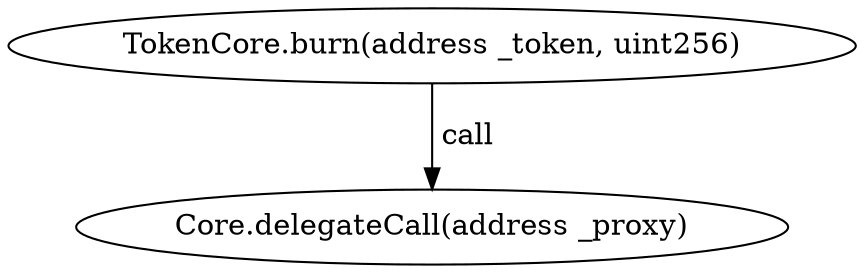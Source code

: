 digraph "" {
	graph [bb="0,0,346.03,124.8"];
	node [label="\N"];
	"TokenCore.burn(address _token, uint256)"	 [height=0.5,
		pos="173.02,106.8",
		width=4.806];
	"Core.delegateCall(address _proxy)"	 [height=0.5,
		pos="173.02,18",
		width=4.0457];
	"TokenCore.burn(address _token, uint256)" -> "Core.delegateCall(address _proxy)" [key=call,
	label=" call",
	lp="184.87,62.4",
	pos="e,173.02,36.072 173.02,88.401 173.02,76.295 173.02,60.208 173.02,46.467"];
}
digraph "" {
	graph [bb="0,0,346.03,124.8"];
	node [label="\N"];
	"TokenCore.burn(address _token, uint256)"	 [height=0.5,
		pos="173.02,106.8",
		width=4.806];
	"Core.delegateCall(address _proxy)"	 [height=0.5,
		pos="173.02,18",
		width=4.0457];
	"TokenCore.burn(address _token, uint256)" -> "Core.delegateCall(address _proxy)" [key=call,
	label=" call",
	lp="184.87,62.4",
	pos="e,173.02,36.072 173.02,88.401 173.02,76.295 173.02,60.208 173.02,46.467"];
}
digraph "" {
	graph [bb="0,0,346.03,124.8"];
	node [label="\N"];
	"TokenCore.burn(address _token, uint256)"	 [height=0.5,
		pos="173.02,106.8",
		width=4.806];
	"Core.delegateCall(address _proxy)"	 [height=0.5,
		pos="173.02,18",
		width=4.0457];
	"TokenCore.burn(address _token, uint256)" -> "Core.delegateCall(address _proxy)" [key=call,
	label=" call",
	lp="184.87,62.4",
	pos="e,173.02,36.072 173.02,88.401 173.02,76.295 173.02,60.208 173.02,46.467"];
}
digraph "" {
	graph [bb="0,0,346.03,124.8"];
	node [label="\N"];
	"TokenCore.burn(address _token, uint256)"	 [height=0.5,
		pos="173.02,106.8",
		width=4.806];
	"Core.delegateCall(address _proxy)"	 [height=0.5,
		pos="173.02,18",
		width=4.0457];
	"TokenCore.burn(address _token, uint256)" -> "Core.delegateCall(address _proxy)" [key=call,
	label=" call",
	lp="184.87,62.4",
	pos="e,173.02,36.072 173.02,88.401 173.02,76.295 173.02,60.208 173.02,46.467"];
}
digraph "" {
	graph [bb="0,0,346.03,124.8"];
	node [label="\N"];
	"TokenCore.burn(address _token, uint256)"	 [height=0.5,
		pos="173.02,106.8",
		width=4.806];
	"Core.delegateCall(address _proxy)"	 [height=0.5,
		pos="173.02,18",
		width=4.0457];
	"TokenCore.burn(address _token, uint256)" -> "Core.delegateCall(address _proxy)" [key=call,
	label=" call",
	lp="184.87,62.4",
	pos="e,173.02,36.072 173.02,88.401 173.02,76.295 173.02,60.208 173.02,46.467"];
}

